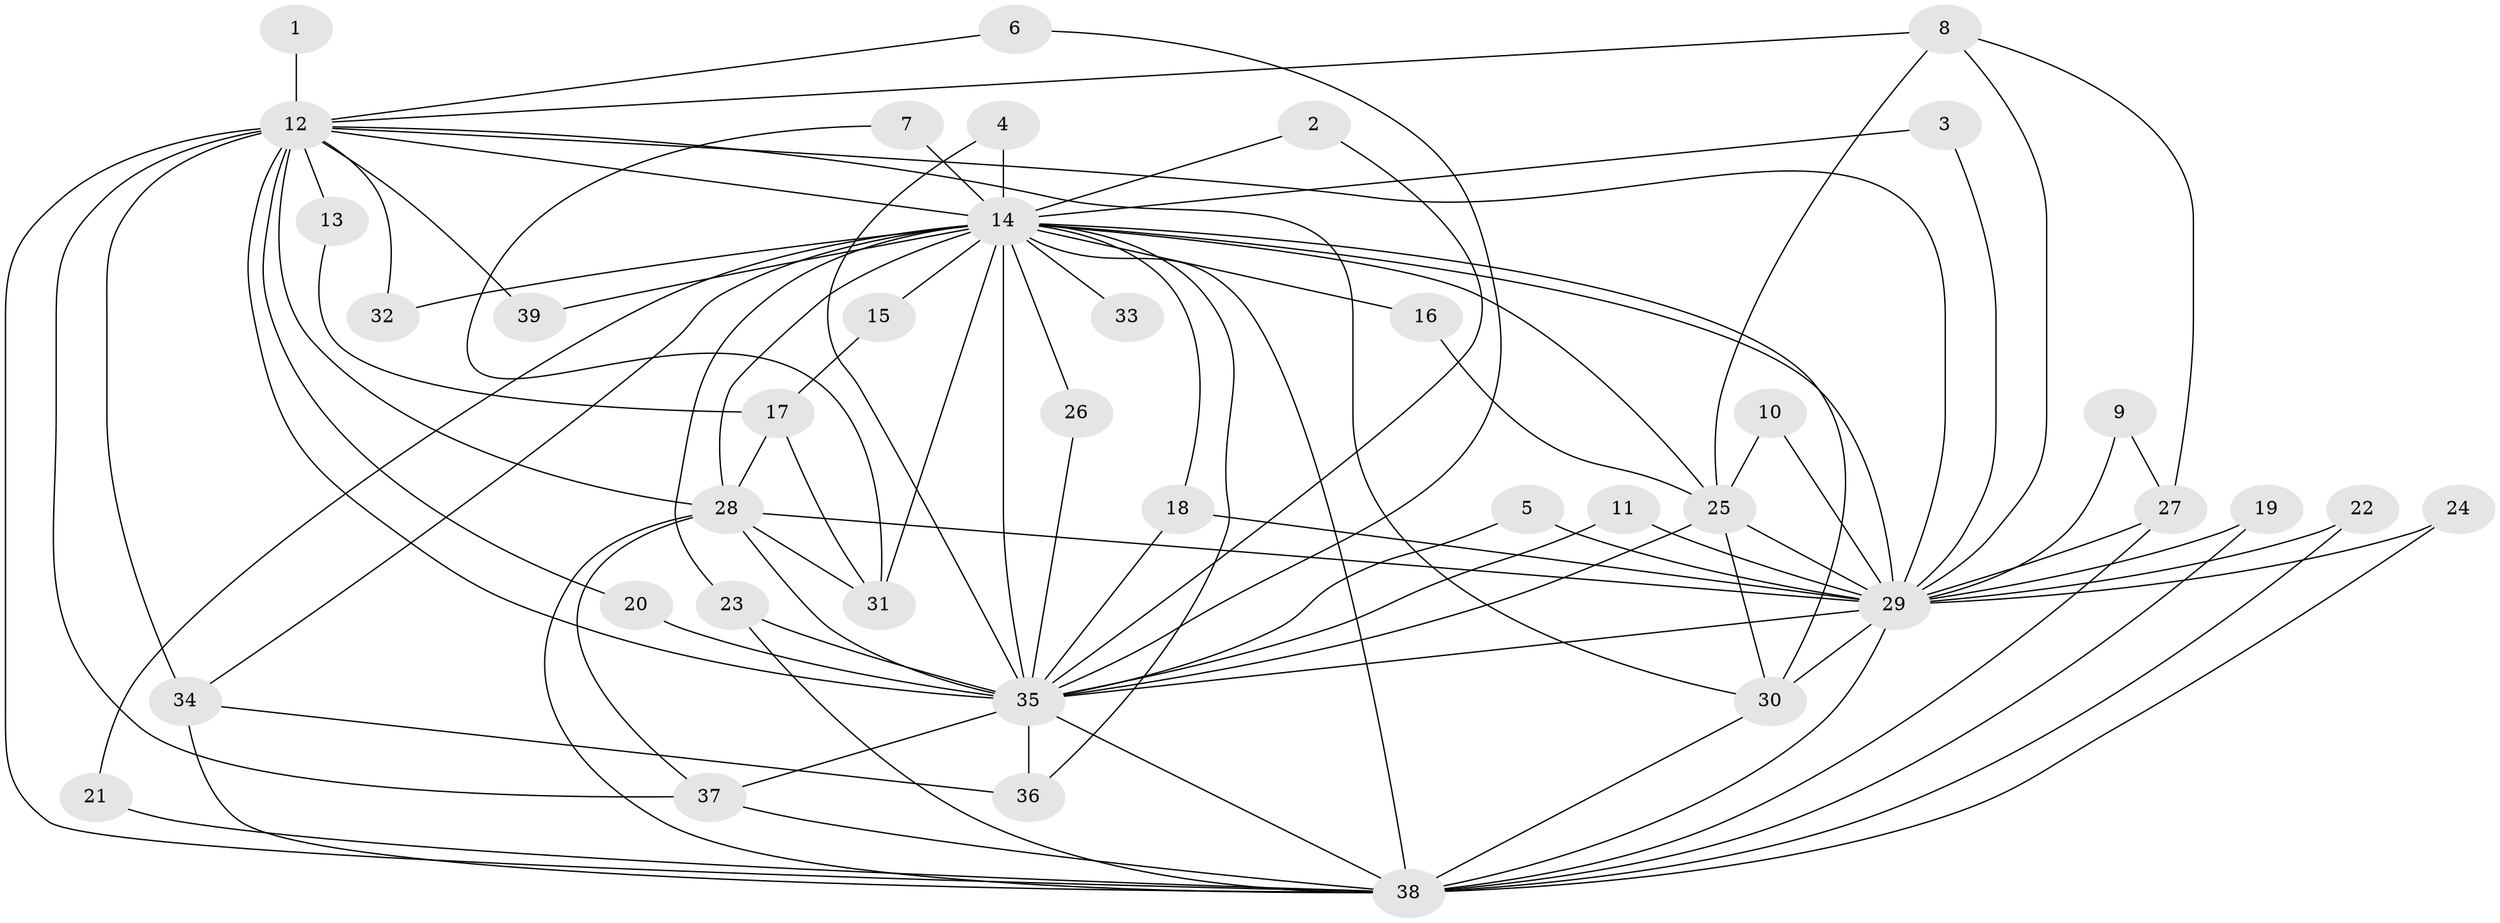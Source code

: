// original degree distribution, {20: 0.012987012987012988, 12: 0.012987012987012988, 26: 0.012987012987012988, 24: 0.012987012987012988, 13: 0.012987012987012988, 15: 0.025974025974025976, 23: 0.012987012987012988, 16: 0.012987012987012988, 22: 0.012987012987012988, 4: 0.07792207792207792, 5: 0.05194805194805195, 7: 0.012987012987012988, 2: 0.6103896103896104, 3: 0.11688311688311688}
// Generated by graph-tools (version 1.1) at 2025/49/03/09/25 03:49:29]
// undirected, 39 vertices, 91 edges
graph export_dot {
graph [start="1"]
  node [color=gray90,style=filled];
  1;
  2;
  3;
  4;
  5;
  6;
  7;
  8;
  9;
  10;
  11;
  12;
  13;
  14;
  15;
  16;
  17;
  18;
  19;
  20;
  21;
  22;
  23;
  24;
  25;
  26;
  27;
  28;
  29;
  30;
  31;
  32;
  33;
  34;
  35;
  36;
  37;
  38;
  39;
  1 -- 12 [weight=1.0];
  2 -- 14 [weight=1.0];
  2 -- 35 [weight=1.0];
  3 -- 14 [weight=1.0];
  3 -- 29 [weight=1.0];
  4 -- 14 [weight=1.0];
  4 -- 35 [weight=1.0];
  5 -- 29 [weight=1.0];
  5 -- 35 [weight=1.0];
  6 -- 12 [weight=1.0];
  6 -- 35 [weight=1.0];
  7 -- 14 [weight=2.0];
  7 -- 31 [weight=1.0];
  8 -- 12 [weight=1.0];
  8 -- 25 [weight=1.0];
  8 -- 27 [weight=1.0];
  8 -- 29 [weight=1.0];
  9 -- 27 [weight=1.0];
  9 -- 29 [weight=1.0];
  10 -- 25 [weight=1.0];
  10 -- 29 [weight=1.0];
  11 -- 29 [weight=1.0];
  11 -- 35 [weight=1.0];
  12 -- 13 [weight=1.0];
  12 -- 14 [weight=2.0];
  12 -- 20 [weight=1.0];
  12 -- 28 [weight=2.0];
  12 -- 29 [weight=2.0];
  12 -- 30 [weight=1.0];
  12 -- 32 [weight=1.0];
  12 -- 34 [weight=1.0];
  12 -- 35 [weight=3.0];
  12 -- 37 [weight=1.0];
  12 -- 38 [weight=2.0];
  12 -- 39 [weight=1.0];
  13 -- 17 [weight=1.0];
  14 -- 15 [weight=1.0];
  14 -- 16 [weight=1.0];
  14 -- 18 [weight=1.0];
  14 -- 21 [weight=1.0];
  14 -- 23 [weight=2.0];
  14 -- 25 [weight=1.0];
  14 -- 26 [weight=1.0];
  14 -- 28 [weight=2.0];
  14 -- 29 [weight=4.0];
  14 -- 30 [weight=2.0];
  14 -- 31 [weight=2.0];
  14 -- 32 [weight=1.0];
  14 -- 33 [weight=1.0];
  14 -- 34 [weight=1.0];
  14 -- 35 [weight=5.0];
  14 -- 36 [weight=1.0];
  14 -- 38 [weight=5.0];
  14 -- 39 [weight=1.0];
  15 -- 17 [weight=1.0];
  16 -- 25 [weight=1.0];
  17 -- 28 [weight=1.0];
  17 -- 31 [weight=1.0];
  18 -- 29 [weight=2.0];
  18 -- 35 [weight=1.0];
  19 -- 29 [weight=1.0];
  19 -- 38 [weight=1.0];
  20 -- 35 [weight=1.0];
  21 -- 38 [weight=1.0];
  22 -- 29 [weight=2.0];
  22 -- 38 [weight=1.0];
  23 -- 35 [weight=1.0];
  23 -- 38 [weight=1.0];
  24 -- 29 [weight=1.0];
  24 -- 38 [weight=1.0];
  25 -- 29 [weight=1.0];
  25 -- 30 [weight=1.0];
  25 -- 35 [weight=1.0];
  26 -- 35 [weight=1.0];
  27 -- 29 [weight=2.0];
  27 -- 38 [weight=1.0];
  28 -- 29 [weight=3.0];
  28 -- 31 [weight=1.0];
  28 -- 35 [weight=3.0];
  28 -- 37 [weight=1.0];
  28 -- 38 [weight=2.0];
  29 -- 30 [weight=1.0];
  29 -- 35 [weight=4.0];
  29 -- 38 [weight=5.0];
  30 -- 38 [weight=1.0];
  34 -- 36 [weight=1.0];
  34 -- 38 [weight=1.0];
  35 -- 36 [weight=2.0];
  35 -- 37 [weight=1.0];
  35 -- 38 [weight=4.0];
  37 -- 38 [weight=1.0];
}
